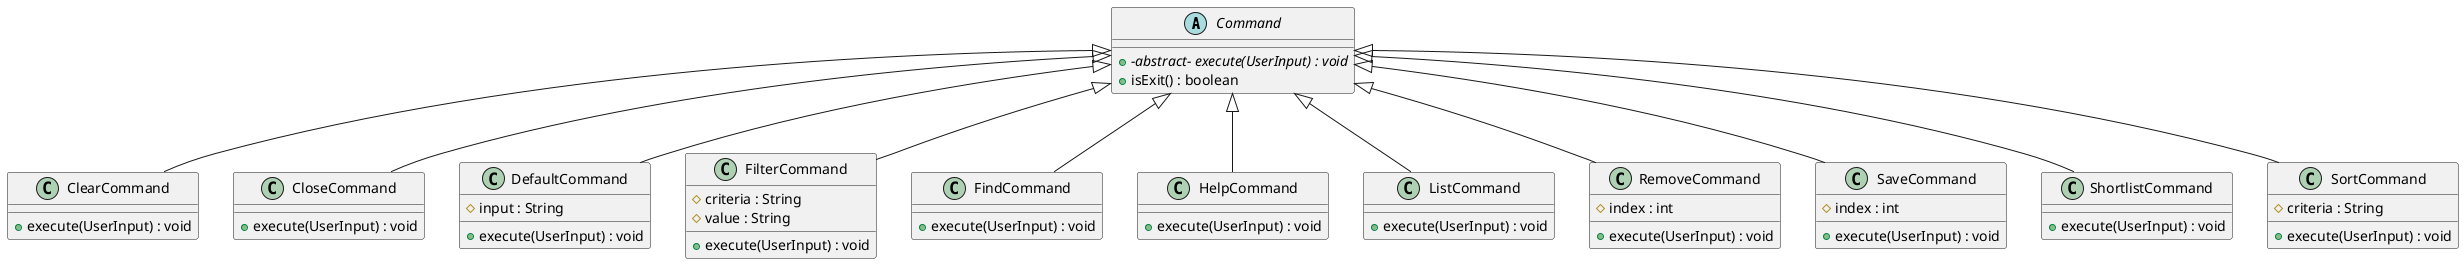 @startuml
'https://plantuml.com/class-diagram

abstract Command {
+ {abstract} -abstract- execute(UserInput) : void
+ isExit() : boolean
}
class ClearCommand {
+ execute(UserInput) : void
}
class CloseCommand {
+ execute(UserInput) : void
}
class DefaultCommand {
# input : String
+ execute(UserInput) : void
}
class FilterCommand {
# criteria : String
# value : String
+ execute(UserInput) : void
}
class FindCommand {
+ execute(UserInput) : void
}
class HelpCommand {
+ execute(UserInput) : void
}
class ListCommand {
+ execute(UserInput) : void
}
class RemoveCommand {
# index : int
+ execute(UserInput) : void
}
class SaveCommand {
# index : int
+ execute(UserInput) : void
}
class ShortlistCommand {
+ execute(UserInput) : void
}
class SortCommand {
# criteria : String
+ execute(UserInput) : void
}

Command <|-- ClearCommand
Command <|-- CloseCommand
Command <|-- DefaultCommand
Command <|-- FilterCommand
Command <|-- FindCommand
Command <|-- HelpCommand
Command <|-- ListCommand
Command <|-- RemoveCommand
Command <|-- SaveCommand
Command <|-- ShortlistCommand
Command <|-- SortCommand
@enduml
